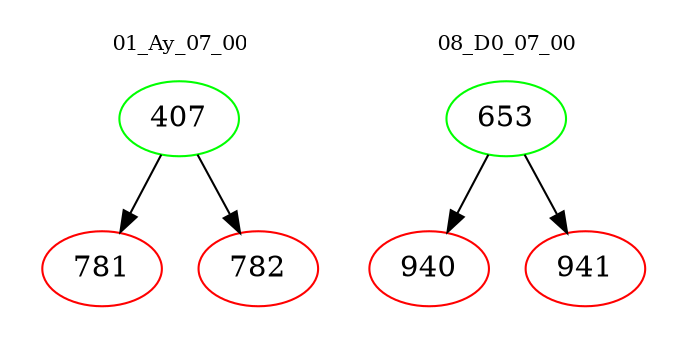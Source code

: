 digraph{
subgraph cluster_0 {
color = white
label = "01_Ay_07_00";
fontsize=10;
T0_407 [label="407", color="green"]
T0_407 -> T0_781 [color="black"]
T0_781 [label="781", color="red"]
T0_407 -> T0_782 [color="black"]
T0_782 [label="782", color="red"]
}
subgraph cluster_1 {
color = white
label = "08_D0_07_00";
fontsize=10;
T1_653 [label="653", color="green"]
T1_653 -> T1_940 [color="black"]
T1_940 [label="940", color="red"]
T1_653 -> T1_941 [color="black"]
T1_941 [label="941", color="red"]
}
}
